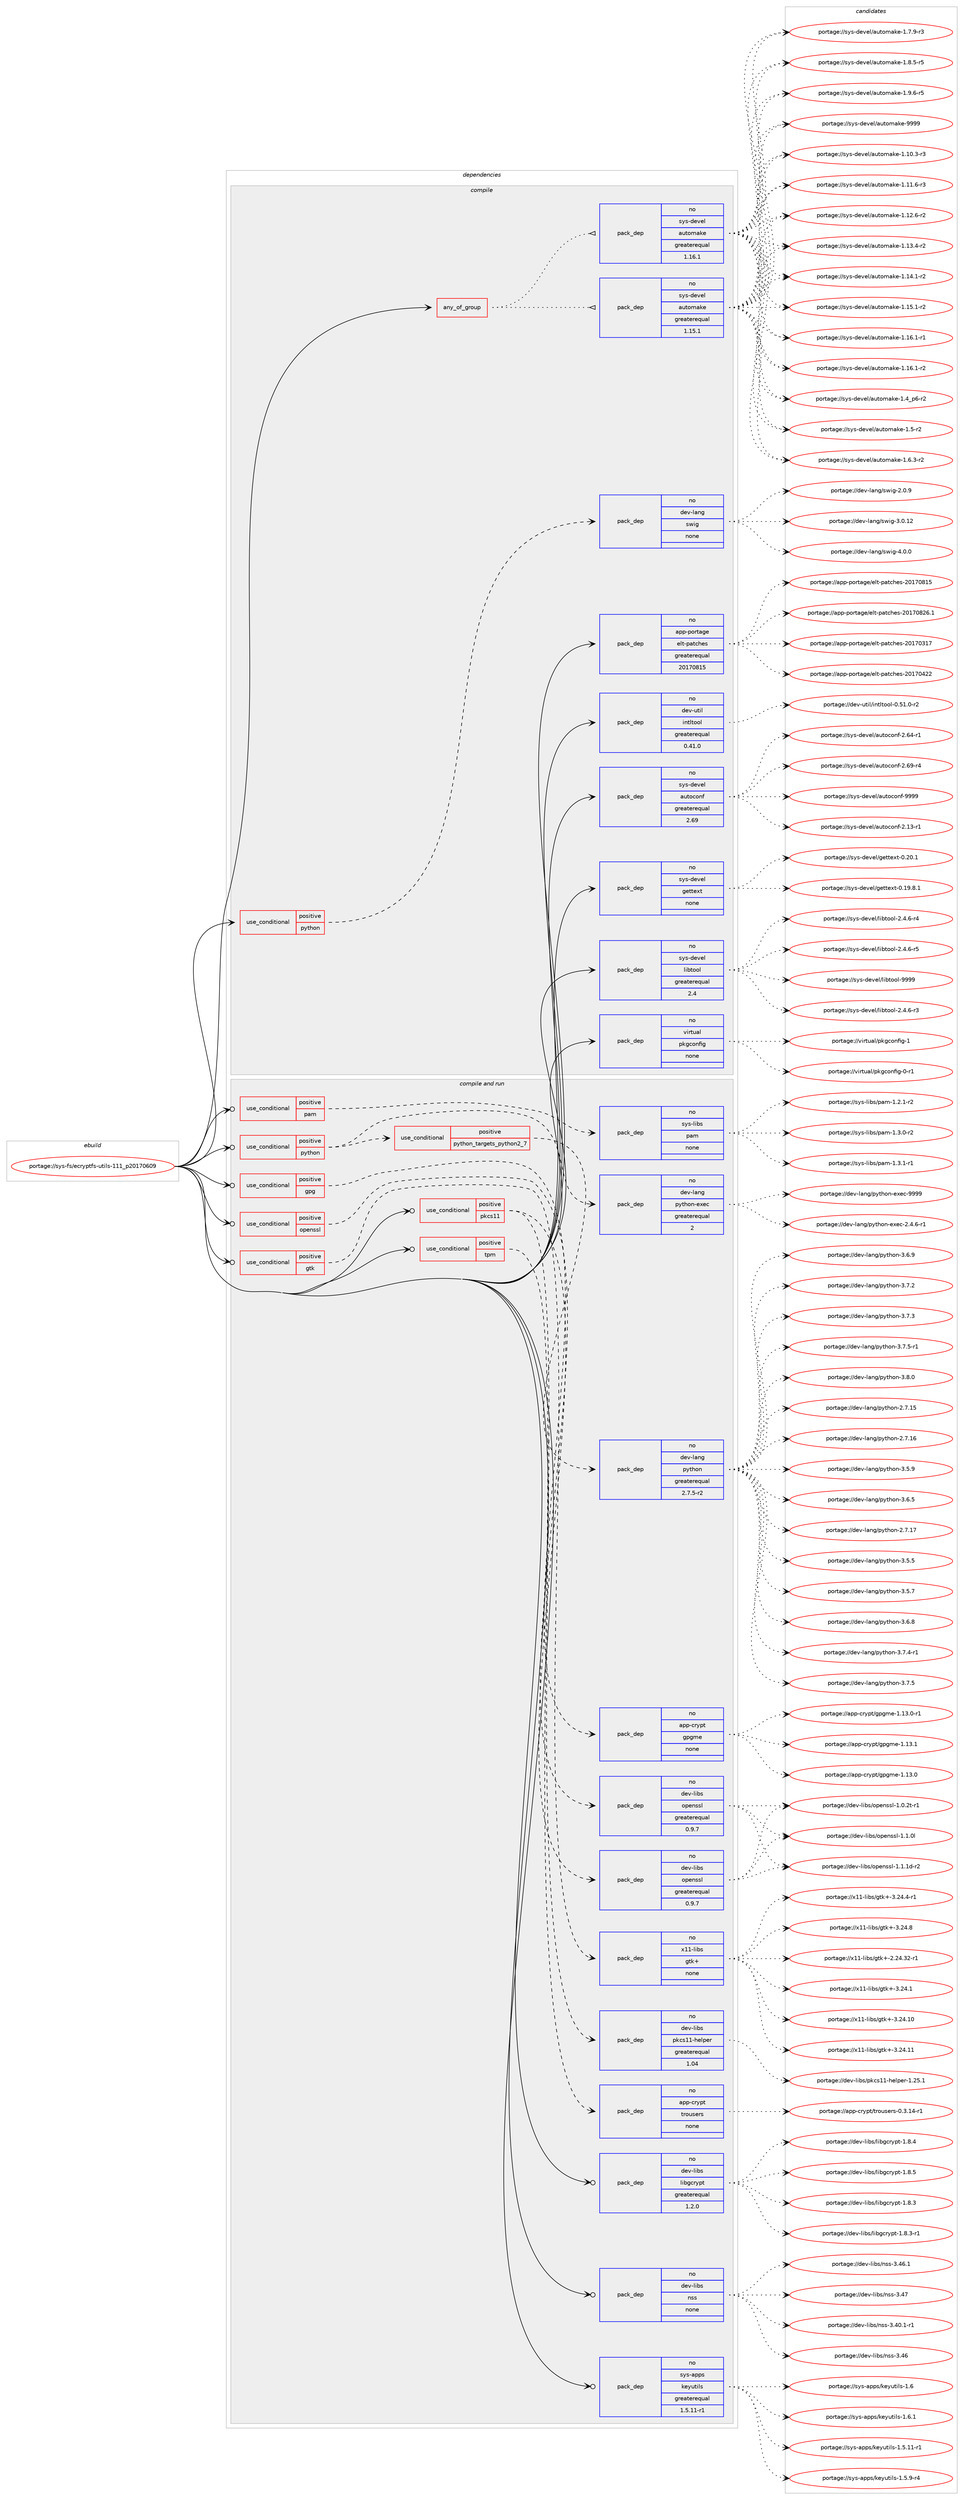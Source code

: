 digraph prolog {

# *************
# Graph options
# *************

newrank=true;
concentrate=true;
compound=true;
graph [rankdir=LR,fontname=Helvetica,fontsize=10,ranksep=1.5];#, ranksep=2.5, nodesep=0.2];
edge  [arrowhead=vee];
node  [fontname=Helvetica,fontsize=10];

# **********
# The ebuild
# **********

subgraph cluster_leftcol {
color=gray;
rank=same;
label=<<i>ebuild</i>>;
id [label="portage://sys-fs/ecryptfs-utils-111_p20170609", color=red, width=4, href="../sys-fs/ecryptfs-utils-111_p20170609.svg"];
}

# ****************
# The dependencies
# ****************

subgraph cluster_midcol {
color=gray;
label=<<i>dependencies</i>>;
subgraph cluster_compile {
fillcolor="#eeeeee";
style=filled;
label=<<i>compile</i>>;
subgraph any6884 {
dependency425205 [label=<<TABLE BORDER="0" CELLBORDER="1" CELLSPACING="0" CELLPADDING="4"><TR><TD CELLPADDING="10">any_of_group</TD></TR></TABLE>>, shape=none, color=red];subgraph pack315138 {
dependency425206 [label=<<TABLE BORDER="0" CELLBORDER="1" CELLSPACING="0" CELLPADDING="4" WIDTH="220"><TR><TD ROWSPAN="6" CELLPADDING="30">pack_dep</TD></TR><TR><TD WIDTH="110">no</TD></TR><TR><TD>sys-devel</TD></TR><TR><TD>automake</TD></TR><TR><TD>greaterequal</TD></TR><TR><TD>1.16.1</TD></TR></TABLE>>, shape=none, color=blue];
}
dependency425205:e -> dependency425206:w [weight=20,style="dotted",arrowhead="oinv"];
subgraph pack315139 {
dependency425207 [label=<<TABLE BORDER="0" CELLBORDER="1" CELLSPACING="0" CELLPADDING="4" WIDTH="220"><TR><TD ROWSPAN="6" CELLPADDING="30">pack_dep</TD></TR><TR><TD WIDTH="110">no</TD></TR><TR><TD>sys-devel</TD></TR><TR><TD>automake</TD></TR><TR><TD>greaterequal</TD></TR><TR><TD>1.15.1</TD></TR></TABLE>>, shape=none, color=blue];
}
dependency425205:e -> dependency425207:w [weight=20,style="dotted",arrowhead="oinv"];
}
id:e -> dependency425205:w [weight=20,style="solid",arrowhead="vee"];
subgraph cond102946 {
dependency425208 [label=<<TABLE BORDER="0" CELLBORDER="1" CELLSPACING="0" CELLPADDING="4"><TR><TD ROWSPAN="3" CELLPADDING="10">use_conditional</TD></TR><TR><TD>positive</TD></TR><TR><TD>python</TD></TR></TABLE>>, shape=none, color=red];
subgraph pack315140 {
dependency425209 [label=<<TABLE BORDER="0" CELLBORDER="1" CELLSPACING="0" CELLPADDING="4" WIDTH="220"><TR><TD ROWSPAN="6" CELLPADDING="30">pack_dep</TD></TR><TR><TD WIDTH="110">no</TD></TR><TR><TD>dev-lang</TD></TR><TR><TD>swig</TD></TR><TR><TD>none</TD></TR><TR><TD></TD></TR></TABLE>>, shape=none, color=blue];
}
dependency425208:e -> dependency425209:w [weight=20,style="dashed",arrowhead="vee"];
}
id:e -> dependency425208:w [weight=20,style="solid",arrowhead="vee"];
subgraph pack315141 {
dependency425210 [label=<<TABLE BORDER="0" CELLBORDER="1" CELLSPACING="0" CELLPADDING="4" WIDTH="220"><TR><TD ROWSPAN="6" CELLPADDING="30">pack_dep</TD></TR><TR><TD WIDTH="110">no</TD></TR><TR><TD>app-portage</TD></TR><TR><TD>elt-patches</TD></TR><TR><TD>greaterequal</TD></TR><TR><TD>20170815</TD></TR></TABLE>>, shape=none, color=blue];
}
id:e -> dependency425210:w [weight=20,style="solid",arrowhead="vee"];
subgraph pack315142 {
dependency425211 [label=<<TABLE BORDER="0" CELLBORDER="1" CELLSPACING="0" CELLPADDING="4" WIDTH="220"><TR><TD ROWSPAN="6" CELLPADDING="30">pack_dep</TD></TR><TR><TD WIDTH="110">no</TD></TR><TR><TD>dev-util</TD></TR><TR><TD>intltool</TD></TR><TR><TD>greaterequal</TD></TR><TR><TD>0.41.0</TD></TR></TABLE>>, shape=none, color=blue];
}
id:e -> dependency425211:w [weight=20,style="solid",arrowhead="vee"];
subgraph pack315143 {
dependency425212 [label=<<TABLE BORDER="0" CELLBORDER="1" CELLSPACING="0" CELLPADDING="4" WIDTH="220"><TR><TD ROWSPAN="6" CELLPADDING="30">pack_dep</TD></TR><TR><TD WIDTH="110">no</TD></TR><TR><TD>sys-devel</TD></TR><TR><TD>autoconf</TD></TR><TR><TD>greaterequal</TD></TR><TR><TD>2.69</TD></TR></TABLE>>, shape=none, color=blue];
}
id:e -> dependency425212:w [weight=20,style="solid",arrowhead="vee"];
subgraph pack315144 {
dependency425213 [label=<<TABLE BORDER="0" CELLBORDER="1" CELLSPACING="0" CELLPADDING="4" WIDTH="220"><TR><TD ROWSPAN="6" CELLPADDING="30">pack_dep</TD></TR><TR><TD WIDTH="110">no</TD></TR><TR><TD>sys-devel</TD></TR><TR><TD>gettext</TD></TR><TR><TD>none</TD></TR><TR><TD></TD></TR></TABLE>>, shape=none, color=blue];
}
id:e -> dependency425213:w [weight=20,style="solid",arrowhead="vee"];
subgraph pack315145 {
dependency425214 [label=<<TABLE BORDER="0" CELLBORDER="1" CELLSPACING="0" CELLPADDING="4" WIDTH="220"><TR><TD ROWSPAN="6" CELLPADDING="30">pack_dep</TD></TR><TR><TD WIDTH="110">no</TD></TR><TR><TD>sys-devel</TD></TR><TR><TD>libtool</TD></TR><TR><TD>greaterequal</TD></TR><TR><TD>2.4</TD></TR></TABLE>>, shape=none, color=blue];
}
id:e -> dependency425214:w [weight=20,style="solid",arrowhead="vee"];
subgraph pack315146 {
dependency425215 [label=<<TABLE BORDER="0" CELLBORDER="1" CELLSPACING="0" CELLPADDING="4" WIDTH="220"><TR><TD ROWSPAN="6" CELLPADDING="30">pack_dep</TD></TR><TR><TD WIDTH="110">no</TD></TR><TR><TD>virtual</TD></TR><TR><TD>pkgconfig</TD></TR><TR><TD>none</TD></TR><TR><TD></TD></TR></TABLE>>, shape=none, color=blue];
}
id:e -> dependency425215:w [weight=20,style="solid",arrowhead="vee"];
}
subgraph cluster_compileandrun {
fillcolor="#eeeeee";
style=filled;
label=<<i>compile and run</i>>;
subgraph cond102947 {
dependency425216 [label=<<TABLE BORDER="0" CELLBORDER="1" CELLSPACING="0" CELLPADDING="4"><TR><TD ROWSPAN="3" CELLPADDING="10">use_conditional</TD></TR><TR><TD>positive</TD></TR><TR><TD>gpg</TD></TR></TABLE>>, shape=none, color=red];
subgraph pack315147 {
dependency425217 [label=<<TABLE BORDER="0" CELLBORDER="1" CELLSPACING="0" CELLPADDING="4" WIDTH="220"><TR><TD ROWSPAN="6" CELLPADDING="30">pack_dep</TD></TR><TR><TD WIDTH="110">no</TD></TR><TR><TD>app-crypt</TD></TR><TR><TD>gpgme</TD></TR><TR><TD>none</TD></TR><TR><TD></TD></TR></TABLE>>, shape=none, color=blue];
}
dependency425216:e -> dependency425217:w [weight=20,style="dashed",arrowhead="vee"];
}
id:e -> dependency425216:w [weight=20,style="solid",arrowhead="odotvee"];
subgraph cond102948 {
dependency425218 [label=<<TABLE BORDER="0" CELLBORDER="1" CELLSPACING="0" CELLPADDING="4"><TR><TD ROWSPAN="3" CELLPADDING="10">use_conditional</TD></TR><TR><TD>positive</TD></TR><TR><TD>gtk</TD></TR></TABLE>>, shape=none, color=red];
subgraph pack315148 {
dependency425219 [label=<<TABLE BORDER="0" CELLBORDER="1" CELLSPACING="0" CELLPADDING="4" WIDTH="220"><TR><TD ROWSPAN="6" CELLPADDING="30">pack_dep</TD></TR><TR><TD WIDTH="110">no</TD></TR><TR><TD>x11-libs</TD></TR><TR><TD>gtk+</TD></TR><TR><TD>none</TD></TR><TR><TD></TD></TR></TABLE>>, shape=none, color=blue];
}
dependency425218:e -> dependency425219:w [weight=20,style="dashed",arrowhead="vee"];
}
id:e -> dependency425218:w [weight=20,style="solid",arrowhead="odotvee"];
subgraph cond102949 {
dependency425220 [label=<<TABLE BORDER="0" CELLBORDER="1" CELLSPACING="0" CELLPADDING="4"><TR><TD ROWSPAN="3" CELLPADDING="10">use_conditional</TD></TR><TR><TD>positive</TD></TR><TR><TD>openssl</TD></TR></TABLE>>, shape=none, color=red];
subgraph pack315149 {
dependency425221 [label=<<TABLE BORDER="0" CELLBORDER="1" CELLSPACING="0" CELLPADDING="4" WIDTH="220"><TR><TD ROWSPAN="6" CELLPADDING="30">pack_dep</TD></TR><TR><TD WIDTH="110">no</TD></TR><TR><TD>dev-libs</TD></TR><TR><TD>openssl</TD></TR><TR><TD>greaterequal</TD></TR><TR><TD>0.9.7</TD></TR></TABLE>>, shape=none, color=blue];
}
dependency425220:e -> dependency425221:w [weight=20,style="dashed",arrowhead="vee"];
}
id:e -> dependency425220:w [weight=20,style="solid",arrowhead="odotvee"];
subgraph cond102950 {
dependency425222 [label=<<TABLE BORDER="0" CELLBORDER="1" CELLSPACING="0" CELLPADDING="4"><TR><TD ROWSPAN="3" CELLPADDING="10">use_conditional</TD></TR><TR><TD>positive</TD></TR><TR><TD>pam</TD></TR></TABLE>>, shape=none, color=red];
subgraph pack315150 {
dependency425223 [label=<<TABLE BORDER="0" CELLBORDER="1" CELLSPACING="0" CELLPADDING="4" WIDTH="220"><TR><TD ROWSPAN="6" CELLPADDING="30">pack_dep</TD></TR><TR><TD WIDTH="110">no</TD></TR><TR><TD>sys-libs</TD></TR><TR><TD>pam</TD></TR><TR><TD>none</TD></TR><TR><TD></TD></TR></TABLE>>, shape=none, color=blue];
}
dependency425222:e -> dependency425223:w [weight=20,style="dashed",arrowhead="vee"];
}
id:e -> dependency425222:w [weight=20,style="solid",arrowhead="odotvee"];
subgraph cond102951 {
dependency425224 [label=<<TABLE BORDER="0" CELLBORDER="1" CELLSPACING="0" CELLPADDING="4"><TR><TD ROWSPAN="3" CELLPADDING="10">use_conditional</TD></TR><TR><TD>positive</TD></TR><TR><TD>pkcs11</TD></TR></TABLE>>, shape=none, color=red];
subgraph pack315151 {
dependency425225 [label=<<TABLE BORDER="0" CELLBORDER="1" CELLSPACING="0" CELLPADDING="4" WIDTH="220"><TR><TD ROWSPAN="6" CELLPADDING="30">pack_dep</TD></TR><TR><TD WIDTH="110">no</TD></TR><TR><TD>dev-libs</TD></TR><TR><TD>openssl</TD></TR><TR><TD>greaterequal</TD></TR><TR><TD>0.9.7</TD></TR></TABLE>>, shape=none, color=blue];
}
dependency425224:e -> dependency425225:w [weight=20,style="dashed",arrowhead="vee"];
subgraph pack315152 {
dependency425226 [label=<<TABLE BORDER="0" CELLBORDER="1" CELLSPACING="0" CELLPADDING="4" WIDTH="220"><TR><TD ROWSPAN="6" CELLPADDING="30">pack_dep</TD></TR><TR><TD WIDTH="110">no</TD></TR><TR><TD>dev-libs</TD></TR><TR><TD>pkcs11-helper</TD></TR><TR><TD>greaterequal</TD></TR><TR><TD>1.04</TD></TR></TABLE>>, shape=none, color=blue];
}
dependency425224:e -> dependency425226:w [weight=20,style="dashed",arrowhead="vee"];
}
id:e -> dependency425224:w [weight=20,style="solid",arrowhead="odotvee"];
subgraph cond102952 {
dependency425227 [label=<<TABLE BORDER="0" CELLBORDER="1" CELLSPACING="0" CELLPADDING="4"><TR><TD ROWSPAN="3" CELLPADDING="10">use_conditional</TD></TR><TR><TD>positive</TD></TR><TR><TD>python</TD></TR></TABLE>>, shape=none, color=red];
subgraph cond102953 {
dependency425228 [label=<<TABLE BORDER="0" CELLBORDER="1" CELLSPACING="0" CELLPADDING="4"><TR><TD ROWSPAN="3" CELLPADDING="10">use_conditional</TD></TR><TR><TD>positive</TD></TR><TR><TD>python_targets_python2_7</TD></TR></TABLE>>, shape=none, color=red];
subgraph pack315153 {
dependency425229 [label=<<TABLE BORDER="0" CELLBORDER="1" CELLSPACING="0" CELLPADDING="4" WIDTH="220"><TR><TD ROWSPAN="6" CELLPADDING="30">pack_dep</TD></TR><TR><TD WIDTH="110">no</TD></TR><TR><TD>dev-lang</TD></TR><TR><TD>python</TD></TR><TR><TD>greaterequal</TD></TR><TR><TD>2.7.5-r2</TD></TR></TABLE>>, shape=none, color=blue];
}
dependency425228:e -> dependency425229:w [weight=20,style="dashed",arrowhead="vee"];
}
dependency425227:e -> dependency425228:w [weight=20,style="dashed",arrowhead="vee"];
subgraph pack315154 {
dependency425230 [label=<<TABLE BORDER="0" CELLBORDER="1" CELLSPACING="0" CELLPADDING="4" WIDTH="220"><TR><TD ROWSPAN="6" CELLPADDING="30">pack_dep</TD></TR><TR><TD WIDTH="110">no</TD></TR><TR><TD>dev-lang</TD></TR><TR><TD>python-exec</TD></TR><TR><TD>greaterequal</TD></TR><TR><TD>2</TD></TR></TABLE>>, shape=none, color=blue];
}
dependency425227:e -> dependency425230:w [weight=20,style="dashed",arrowhead="vee"];
}
id:e -> dependency425227:w [weight=20,style="solid",arrowhead="odotvee"];
subgraph cond102954 {
dependency425231 [label=<<TABLE BORDER="0" CELLBORDER="1" CELLSPACING="0" CELLPADDING="4"><TR><TD ROWSPAN="3" CELLPADDING="10">use_conditional</TD></TR><TR><TD>positive</TD></TR><TR><TD>tpm</TD></TR></TABLE>>, shape=none, color=red];
subgraph pack315155 {
dependency425232 [label=<<TABLE BORDER="0" CELLBORDER="1" CELLSPACING="0" CELLPADDING="4" WIDTH="220"><TR><TD ROWSPAN="6" CELLPADDING="30">pack_dep</TD></TR><TR><TD WIDTH="110">no</TD></TR><TR><TD>app-crypt</TD></TR><TR><TD>trousers</TD></TR><TR><TD>none</TD></TR><TR><TD></TD></TR></TABLE>>, shape=none, color=blue];
}
dependency425231:e -> dependency425232:w [weight=20,style="dashed",arrowhead="vee"];
}
id:e -> dependency425231:w [weight=20,style="solid",arrowhead="odotvee"];
subgraph pack315156 {
dependency425233 [label=<<TABLE BORDER="0" CELLBORDER="1" CELLSPACING="0" CELLPADDING="4" WIDTH="220"><TR><TD ROWSPAN="6" CELLPADDING="30">pack_dep</TD></TR><TR><TD WIDTH="110">no</TD></TR><TR><TD>dev-libs</TD></TR><TR><TD>libgcrypt</TD></TR><TR><TD>greaterequal</TD></TR><TR><TD>1.2.0</TD></TR></TABLE>>, shape=none, color=blue];
}
id:e -> dependency425233:w [weight=20,style="solid",arrowhead="odotvee"];
subgraph pack315157 {
dependency425234 [label=<<TABLE BORDER="0" CELLBORDER="1" CELLSPACING="0" CELLPADDING="4" WIDTH="220"><TR><TD ROWSPAN="6" CELLPADDING="30">pack_dep</TD></TR><TR><TD WIDTH="110">no</TD></TR><TR><TD>dev-libs</TD></TR><TR><TD>nss</TD></TR><TR><TD>none</TD></TR><TR><TD></TD></TR></TABLE>>, shape=none, color=blue];
}
id:e -> dependency425234:w [weight=20,style="solid",arrowhead="odotvee"];
subgraph pack315158 {
dependency425235 [label=<<TABLE BORDER="0" CELLBORDER="1" CELLSPACING="0" CELLPADDING="4" WIDTH="220"><TR><TD ROWSPAN="6" CELLPADDING="30">pack_dep</TD></TR><TR><TD WIDTH="110">no</TD></TR><TR><TD>sys-apps</TD></TR><TR><TD>keyutils</TD></TR><TR><TD>greaterequal</TD></TR><TR><TD>1.5.11-r1</TD></TR></TABLE>>, shape=none, color=blue];
}
id:e -> dependency425235:w [weight=20,style="solid",arrowhead="odotvee"];
}
subgraph cluster_run {
fillcolor="#eeeeee";
style=filled;
label=<<i>run</i>>;
}
}

# **************
# The candidates
# **************

subgraph cluster_choices {
rank=same;
color=gray;
label=<<i>candidates</i>>;

subgraph choice315138 {
color=black;
nodesep=1;
choiceportage11512111545100101118101108479711711611110997107101454946494846514511451 [label="portage://sys-devel/automake-1.10.3-r3", color=red, width=4,href="../sys-devel/automake-1.10.3-r3.svg"];
choiceportage11512111545100101118101108479711711611110997107101454946494946544511451 [label="portage://sys-devel/automake-1.11.6-r3", color=red, width=4,href="../sys-devel/automake-1.11.6-r3.svg"];
choiceportage11512111545100101118101108479711711611110997107101454946495046544511450 [label="portage://sys-devel/automake-1.12.6-r2", color=red, width=4,href="../sys-devel/automake-1.12.6-r2.svg"];
choiceportage11512111545100101118101108479711711611110997107101454946495146524511450 [label="portage://sys-devel/automake-1.13.4-r2", color=red, width=4,href="../sys-devel/automake-1.13.4-r2.svg"];
choiceportage11512111545100101118101108479711711611110997107101454946495246494511450 [label="portage://sys-devel/automake-1.14.1-r2", color=red, width=4,href="../sys-devel/automake-1.14.1-r2.svg"];
choiceportage11512111545100101118101108479711711611110997107101454946495346494511450 [label="portage://sys-devel/automake-1.15.1-r2", color=red, width=4,href="../sys-devel/automake-1.15.1-r2.svg"];
choiceportage11512111545100101118101108479711711611110997107101454946495446494511449 [label="portage://sys-devel/automake-1.16.1-r1", color=red, width=4,href="../sys-devel/automake-1.16.1-r1.svg"];
choiceportage11512111545100101118101108479711711611110997107101454946495446494511450 [label="portage://sys-devel/automake-1.16.1-r2", color=red, width=4,href="../sys-devel/automake-1.16.1-r2.svg"];
choiceportage115121115451001011181011084797117116111109971071014549465295112544511450 [label="portage://sys-devel/automake-1.4_p6-r2", color=red, width=4,href="../sys-devel/automake-1.4_p6-r2.svg"];
choiceportage11512111545100101118101108479711711611110997107101454946534511450 [label="portage://sys-devel/automake-1.5-r2", color=red, width=4,href="../sys-devel/automake-1.5-r2.svg"];
choiceportage115121115451001011181011084797117116111109971071014549465446514511450 [label="portage://sys-devel/automake-1.6.3-r2", color=red, width=4,href="../sys-devel/automake-1.6.3-r2.svg"];
choiceportage115121115451001011181011084797117116111109971071014549465546574511451 [label="portage://sys-devel/automake-1.7.9-r3", color=red, width=4,href="../sys-devel/automake-1.7.9-r3.svg"];
choiceportage115121115451001011181011084797117116111109971071014549465646534511453 [label="portage://sys-devel/automake-1.8.5-r5", color=red, width=4,href="../sys-devel/automake-1.8.5-r5.svg"];
choiceportage115121115451001011181011084797117116111109971071014549465746544511453 [label="portage://sys-devel/automake-1.9.6-r5", color=red, width=4,href="../sys-devel/automake-1.9.6-r5.svg"];
choiceportage115121115451001011181011084797117116111109971071014557575757 [label="portage://sys-devel/automake-9999", color=red, width=4,href="../sys-devel/automake-9999.svg"];
dependency425206:e -> choiceportage11512111545100101118101108479711711611110997107101454946494846514511451:w [style=dotted,weight="100"];
dependency425206:e -> choiceportage11512111545100101118101108479711711611110997107101454946494946544511451:w [style=dotted,weight="100"];
dependency425206:e -> choiceportage11512111545100101118101108479711711611110997107101454946495046544511450:w [style=dotted,weight="100"];
dependency425206:e -> choiceportage11512111545100101118101108479711711611110997107101454946495146524511450:w [style=dotted,weight="100"];
dependency425206:e -> choiceportage11512111545100101118101108479711711611110997107101454946495246494511450:w [style=dotted,weight="100"];
dependency425206:e -> choiceportage11512111545100101118101108479711711611110997107101454946495346494511450:w [style=dotted,weight="100"];
dependency425206:e -> choiceportage11512111545100101118101108479711711611110997107101454946495446494511449:w [style=dotted,weight="100"];
dependency425206:e -> choiceportage11512111545100101118101108479711711611110997107101454946495446494511450:w [style=dotted,weight="100"];
dependency425206:e -> choiceportage115121115451001011181011084797117116111109971071014549465295112544511450:w [style=dotted,weight="100"];
dependency425206:e -> choiceportage11512111545100101118101108479711711611110997107101454946534511450:w [style=dotted,weight="100"];
dependency425206:e -> choiceportage115121115451001011181011084797117116111109971071014549465446514511450:w [style=dotted,weight="100"];
dependency425206:e -> choiceportage115121115451001011181011084797117116111109971071014549465546574511451:w [style=dotted,weight="100"];
dependency425206:e -> choiceportage115121115451001011181011084797117116111109971071014549465646534511453:w [style=dotted,weight="100"];
dependency425206:e -> choiceportage115121115451001011181011084797117116111109971071014549465746544511453:w [style=dotted,weight="100"];
dependency425206:e -> choiceportage115121115451001011181011084797117116111109971071014557575757:w [style=dotted,weight="100"];
}
subgraph choice315139 {
color=black;
nodesep=1;
choiceportage11512111545100101118101108479711711611110997107101454946494846514511451 [label="portage://sys-devel/automake-1.10.3-r3", color=red, width=4,href="../sys-devel/automake-1.10.3-r3.svg"];
choiceportage11512111545100101118101108479711711611110997107101454946494946544511451 [label="portage://sys-devel/automake-1.11.6-r3", color=red, width=4,href="../sys-devel/automake-1.11.6-r3.svg"];
choiceportage11512111545100101118101108479711711611110997107101454946495046544511450 [label="portage://sys-devel/automake-1.12.6-r2", color=red, width=4,href="../sys-devel/automake-1.12.6-r2.svg"];
choiceportage11512111545100101118101108479711711611110997107101454946495146524511450 [label="portage://sys-devel/automake-1.13.4-r2", color=red, width=4,href="../sys-devel/automake-1.13.4-r2.svg"];
choiceportage11512111545100101118101108479711711611110997107101454946495246494511450 [label="portage://sys-devel/automake-1.14.1-r2", color=red, width=4,href="../sys-devel/automake-1.14.1-r2.svg"];
choiceportage11512111545100101118101108479711711611110997107101454946495346494511450 [label="portage://sys-devel/automake-1.15.1-r2", color=red, width=4,href="../sys-devel/automake-1.15.1-r2.svg"];
choiceportage11512111545100101118101108479711711611110997107101454946495446494511449 [label="portage://sys-devel/automake-1.16.1-r1", color=red, width=4,href="../sys-devel/automake-1.16.1-r1.svg"];
choiceportage11512111545100101118101108479711711611110997107101454946495446494511450 [label="portage://sys-devel/automake-1.16.1-r2", color=red, width=4,href="../sys-devel/automake-1.16.1-r2.svg"];
choiceportage115121115451001011181011084797117116111109971071014549465295112544511450 [label="portage://sys-devel/automake-1.4_p6-r2", color=red, width=4,href="../sys-devel/automake-1.4_p6-r2.svg"];
choiceportage11512111545100101118101108479711711611110997107101454946534511450 [label="portage://sys-devel/automake-1.5-r2", color=red, width=4,href="../sys-devel/automake-1.5-r2.svg"];
choiceportage115121115451001011181011084797117116111109971071014549465446514511450 [label="portage://sys-devel/automake-1.6.3-r2", color=red, width=4,href="../sys-devel/automake-1.6.3-r2.svg"];
choiceportage115121115451001011181011084797117116111109971071014549465546574511451 [label="portage://sys-devel/automake-1.7.9-r3", color=red, width=4,href="../sys-devel/automake-1.7.9-r3.svg"];
choiceportage115121115451001011181011084797117116111109971071014549465646534511453 [label="portage://sys-devel/automake-1.8.5-r5", color=red, width=4,href="../sys-devel/automake-1.8.5-r5.svg"];
choiceportage115121115451001011181011084797117116111109971071014549465746544511453 [label="portage://sys-devel/automake-1.9.6-r5", color=red, width=4,href="../sys-devel/automake-1.9.6-r5.svg"];
choiceportage115121115451001011181011084797117116111109971071014557575757 [label="portage://sys-devel/automake-9999", color=red, width=4,href="../sys-devel/automake-9999.svg"];
dependency425207:e -> choiceportage11512111545100101118101108479711711611110997107101454946494846514511451:w [style=dotted,weight="100"];
dependency425207:e -> choiceportage11512111545100101118101108479711711611110997107101454946494946544511451:w [style=dotted,weight="100"];
dependency425207:e -> choiceportage11512111545100101118101108479711711611110997107101454946495046544511450:w [style=dotted,weight="100"];
dependency425207:e -> choiceportage11512111545100101118101108479711711611110997107101454946495146524511450:w [style=dotted,weight="100"];
dependency425207:e -> choiceportage11512111545100101118101108479711711611110997107101454946495246494511450:w [style=dotted,weight="100"];
dependency425207:e -> choiceportage11512111545100101118101108479711711611110997107101454946495346494511450:w [style=dotted,weight="100"];
dependency425207:e -> choiceportage11512111545100101118101108479711711611110997107101454946495446494511449:w [style=dotted,weight="100"];
dependency425207:e -> choiceportage11512111545100101118101108479711711611110997107101454946495446494511450:w [style=dotted,weight="100"];
dependency425207:e -> choiceportage115121115451001011181011084797117116111109971071014549465295112544511450:w [style=dotted,weight="100"];
dependency425207:e -> choiceportage11512111545100101118101108479711711611110997107101454946534511450:w [style=dotted,weight="100"];
dependency425207:e -> choiceportage115121115451001011181011084797117116111109971071014549465446514511450:w [style=dotted,weight="100"];
dependency425207:e -> choiceportage115121115451001011181011084797117116111109971071014549465546574511451:w [style=dotted,weight="100"];
dependency425207:e -> choiceportage115121115451001011181011084797117116111109971071014549465646534511453:w [style=dotted,weight="100"];
dependency425207:e -> choiceportage115121115451001011181011084797117116111109971071014549465746544511453:w [style=dotted,weight="100"];
dependency425207:e -> choiceportage115121115451001011181011084797117116111109971071014557575757:w [style=dotted,weight="100"];
}
subgraph choice315140 {
color=black;
nodesep=1;
choiceportage100101118451089711010347115119105103455046484657 [label="portage://dev-lang/swig-2.0.9", color=red, width=4,href="../dev-lang/swig-2.0.9.svg"];
choiceportage10010111845108971101034711511910510345514648464950 [label="portage://dev-lang/swig-3.0.12", color=red, width=4,href="../dev-lang/swig-3.0.12.svg"];
choiceportage100101118451089711010347115119105103455246484648 [label="portage://dev-lang/swig-4.0.0", color=red, width=4,href="../dev-lang/swig-4.0.0.svg"];
dependency425209:e -> choiceportage100101118451089711010347115119105103455046484657:w [style=dotted,weight="100"];
dependency425209:e -> choiceportage10010111845108971101034711511910510345514648464950:w [style=dotted,weight="100"];
dependency425209:e -> choiceportage100101118451089711010347115119105103455246484648:w [style=dotted,weight="100"];
}
subgraph choice315141 {
color=black;
nodesep=1;
choiceportage97112112451121111141169710310147101108116451129711699104101115455048495548514955 [label="portage://app-portage/elt-patches-20170317", color=red, width=4,href="../app-portage/elt-patches-20170317.svg"];
choiceportage97112112451121111141169710310147101108116451129711699104101115455048495548525050 [label="portage://app-portage/elt-patches-20170422", color=red, width=4,href="../app-portage/elt-patches-20170422.svg"];
choiceportage97112112451121111141169710310147101108116451129711699104101115455048495548564953 [label="portage://app-portage/elt-patches-20170815", color=red, width=4,href="../app-portage/elt-patches-20170815.svg"];
choiceportage971121124511211111411697103101471011081164511297116991041011154550484955485650544649 [label="portage://app-portage/elt-patches-20170826.1", color=red, width=4,href="../app-portage/elt-patches-20170826.1.svg"];
dependency425210:e -> choiceportage97112112451121111141169710310147101108116451129711699104101115455048495548514955:w [style=dotted,weight="100"];
dependency425210:e -> choiceportage97112112451121111141169710310147101108116451129711699104101115455048495548525050:w [style=dotted,weight="100"];
dependency425210:e -> choiceportage97112112451121111141169710310147101108116451129711699104101115455048495548564953:w [style=dotted,weight="100"];
dependency425210:e -> choiceportage971121124511211111411697103101471011081164511297116991041011154550484955485650544649:w [style=dotted,weight="100"];
}
subgraph choice315142 {
color=black;
nodesep=1;
choiceportage1001011184511711610510847105110116108116111111108454846534946484511450 [label="portage://dev-util/intltool-0.51.0-r2", color=red, width=4,href="../dev-util/intltool-0.51.0-r2.svg"];
dependency425211:e -> choiceportage1001011184511711610510847105110116108116111111108454846534946484511450:w [style=dotted,weight="100"];
}
subgraph choice315143 {
color=black;
nodesep=1;
choiceportage1151211154510010111810110847971171161119911111010245504649514511449 [label="portage://sys-devel/autoconf-2.13-r1", color=red, width=4,href="../sys-devel/autoconf-2.13-r1.svg"];
choiceportage1151211154510010111810110847971171161119911111010245504654524511449 [label="portage://sys-devel/autoconf-2.64-r1", color=red, width=4,href="../sys-devel/autoconf-2.64-r1.svg"];
choiceportage1151211154510010111810110847971171161119911111010245504654574511452 [label="portage://sys-devel/autoconf-2.69-r4", color=red, width=4,href="../sys-devel/autoconf-2.69-r4.svg"];
choiceportage115121115451001011181011084797117116111991111101024557575757 [label="portage://sys-devel/autoconf-9999", color=red, width=4,href="../sys-devel/autoconf-9999.svg"];
dependency425212:e -> choiceportage1151211154510010111810110847971171161119911111010245504649514511449:w [style=dotted,weight="100"];
dependency425212:e -> choiceportage1151211154510010111810110847971171161119911111010245504654524511449:w [style=dotted,weight="100"];
dependency425212:e -> choiceportage1151211154510010111810110847971171161119911111010245504654574511452:w [style=dotted,weight="100"];
dependency425212:e -> choiceportage115121115451001011181011084797117116111991111101024557575757:w [style=dotted,weight="100"];
}
subgraph choice315144 {
color=black;
nodesep=1;
choiceportage1151211154510010111810110847103101116116101120116454846495746564649 [label="portage://sys-devel/gettext-0.19.8.1", color=red, width=4,href="../sys-devel/gettext-0.19.8.1.svg"];
choiceportage115121115451001011181011084710310111611610112011645484650484649 [label="portage://sys-devel/gettext-0.20.1", color=red, width=4,href="../sys-devel/gettext-0.20.1.svg"];
dependency425213:e -> choiceportage1151211154510010111810110847103101116116101120116454846495746564649:w [style=dotted,weight="100"];
dependency425213:e -> choiceportage115121115451001011181011084710310111611610112011645484650484649:w [style=dotted,weight="100"];
}
subgraph choice315145 {
color=black;
nodesep=1;
choiceportage1151211154510010111810110847108105981161111111084550465246544511451 [label="portage://sys-devel/libtool-2.4.6-r3", color=red, width=4,href="../sys-devel/libtool-2.4.6-r3.svg"];
choiceportage1151211154510010111810110847108105981161111111084550465246544511452 [label="portage://sys-devel/libtool-2.4.6-r4", color=red, width=4,href="../sys-devel/libtool-2.4.6-r4.svg"];
choiceportage1151211154510010111810110847108105981161111111084550465246544511453 [label="portage://sys-devel/libtool-2.4.6-r5", color=red, width=4,href="../sys-devel/libtool-2.4.6-r5.svg"];
choiceportage1151211154510010111810110847108105981161111111084557575757 [label="portage://sys-devel/libtool-9999", color=red, width=4,href="../sys-devel/libtool-9999.svg"];
dependency425214:e -> choiceportage1151211154510010111810110847108105981161111111084550465246544511451:w [style=dotted,weight="100"];
dependency425214:e -> choiceportage1151211154510010111810110847108105981161111111084550465246544511452:w [style=dotted,weight="100"];
dependency425214:e -> choiceportage1151211154510010111810110847108105981161111111084550465246544511453:w [style=dotted,weight="100"];
dependency425214:e -> choiceportage1151211154510010111810110847108105981161111111084557575757:w [style=dotted,weight="100"];
}
subgraph choice315146 {
color=black;
nodesep=1;
choiceportage11810511411611797108471121071039911111010210510345484511449 [label="portage://virtual/pkgconfig-0-r1", color=red, width=4,href="../virtual/pkgconfig-0-r1.svg"];
choiceportage1181051141161179710847112107103991111101021051034549 [label="portage://virtual/pkgconfig-1", color=red, width=4,href="../virtual/pkgconfig-1.svg"];
dependency425215:e -> choiceportage11810511411611797108471121071039911111010210510345484511449:w [style=dotted,weight="100"];
dependency425215:e -> choiceportage1181051141161179710847112107103991111101021051034549:w [style=dotted,weight="100"];
}
subgraph choice315147 {
color=black;
nodesep=1;
choiceportage9711211245991141211121164710311210310910145494649514648 [label="portage://app-crypt/gpgme-1.13.0", color=red, width=4,href="../app-crypt/gpgme-1.13.0.svg"];
choiceportage97112112459911412111211647103112103109101454946495146484511449 [label="portage://app-crypt/gpgme-1.13.0-r1", color=red, width=4,href="../app-crypt/gpgme-1.13.0-r1.svg"];
choiceportage9711211245991141211121164710311210310910145494649514649 [label="portage://app-crypt/gpgme-1.13.1", color=red, width=4,href="../app-crypt/gpgme-1.13.1.svg"];
dependency425217:e -> choiceportage9711211245991141211121164710311210310910145494649514648:w [style=dotted,weight="100"];
dependency425217:e -> choiceportage97112112459911412111211647103112103109101454946495146484511449:w [style=dotted,weight="100"];
dependency425217:e -> choiceportage9711211245991141211121164710311210310910145494649514649:w [style=dotted,weight="100"];
}
subgraph choice315148 {
color=black;
nodesep=1;
choiceportage12049494510810598115471031161074345504650524651504511449 [label="portage://x11-libs/gtk+-2.24.32-r1", color=red, width=4,href="../x11-libs/gtk+-2.24.32-r1.svg"];
choiceportage12049494510810598115471031161074345514650524649 [label="portage://x11-libs/gtk+-3.24.1", color=red, width=4,href="../x11-libs/gtk+-3.24.1.svg"];
choiceportage1204949451081059811547103116107434551465052464948 [label="portage://x11-libs/gtk+-3.24.10", color=red, width=4,href="../x11-libs/gtk+-3.24.10.svg"];
choiceportage1204949451081059811547103116107434551465052464949 [label="portage://x11-libs/gtk+-3.24.11", color=red, width=4,href="../x11-libs/gtk+-3.24.11.svg"];
choiceportage120494945108105981154710311610743455146505246524511449 [label="portage://x11-libs/gtk+-3.24.4-r1", color=red, width=4,href="../x11-libs/gtk+-3.24.4-r1.svg"];
choiceportage12049494510810598115471031161074345514650524656 [label="portage://x11-libs/gtk+-3.24.8", color=red, width=4,href="../x11-libs/gtk+-3.24.8.svg"];
dependency425219:e -> choiceportage12049494510810598115471031161074345504650524651504511449:w [style=dotted,weight="100"];
dependency425219:e -> choiceportage12049494510810598115471031161074345514650524649:w [style=dotted,weight="100"];
dependency425219:e -> choiceportage1204949451081059811547103116107434551465052464948:w [style=dotted,weight="100"];
dependency425219:e -> choiceportage1204949451081059811547103116107434551465052464949:w [style=dotted,weight="100"];
dependency425219:e -> choiceportage120494945108105981154710311610743455146505246524511449:w [style=dotted,weight="100"];
dependency425219:e -> choiceportage12049494510810598115471031161074345514650524656:w [style=dotted,weight="100"];
}
subgraph choice315149 {
color=black;
nodesep=1;
choiceportage1001011184510810598115471111121011101151151084549464846501164511449 [label="portage://dev-libs/openssl-1.0.2t-r1", color=red, width=4,href="../dev-libs/openssl-1.0.2t-r1.svg"];
choiceportage100101118451081059811547111112101110115115108454946494648108 [label="portage://dev-libs/openssl-1.1.0l", color=red, width=4,href="../dev-libs/openssl-1.1.0l.svg"];
choiceportage1001011184510810598115471111121011101151151084549464946491004511450 [label="portage://dev-libs/openssl-1.1.1d-r2", color=red, width=4,href="../dev-libs/openssl-1.1.1d-r2.svg"];
dependency425221:e -> choiceportage1001011184510810598115471111121011101151151084549464846501164511449:w [style=dotted,weight="100"];
dependency425221:e -> choiceportage100101118451081059811547111112101110115115108454946494648108:w [style=dotted,weight="100"];
dependency425221:e -> choiceportage1001011184510810598115471111121011101151151084549464946491004511450:w [style=dotted,weight="100"];
}
subgraph choice315150 {
color=black;
nodesep=1;
choiceportage115121115451081059811547112971094549465046494511450 [label="portage://sys-libs/pam-1.2.1-r2", color=red, width=4,href="../sys-libs/pam-1.2.1-r2.svg"];
choiceportage115121115451081059811547112971094549465146484511450 [label="portage://sys-libs/pam-1.3.0-r2", color=red, width=4,href="../sys-libs/pam-1.3.0-r2.svg"];
choiceportage115121115451081059811547112971094549465146494511449 [label="portage://sys-libs/pam-1.3.1-r1", color=red, width=4,href="../sys-libs/pam-1.3.1-r1.svg"];
dependency425223:e -> choiceportage115121115451081059811547112971094549465046494511450:w [style=dotted,weight="100"];
dependency425223:e -> choiceportage115121115451081059811547112971094549465146484511450:w [style=dotted,weight="100"];
dependency425223:e -> choiceportage115121115451081059811547112971094549465146494511449:w [style=dotted,weight="100"];
}
subgraph choice315151 {
color=black;
nodesep=1;
choiceportage1001011184510810598115471111121011101151151084549464846501164511449 [label="portage://dev-libs/openssl-1.0.2t-r1", color=red, width=4,href="../dev-libs/openssl-1.0.2t-r1.svg"];
choiceportage100101118451081059811547111112101110115115108454946494648108 [label="portage://dev-libs/openssl-1.1.0l", color=red, width=4,href="../dev-libs/openssl-1.1.0l.svg"];
choiceportage1001011184510810598115471111121011101151151084549464946491004511450 [label="portage://dev-libs/openssl-1.1.1d-r2", color=red, width=4,href="../dev-libs/openssl-1.1.1d-r2.svg"];
dependency425225:e -> choiceportage1001011184510810598115471111121011101151151084549464846501164511449:w [style=dotted,weight="100"];
dependency425225:e -> choiceportage100101118451081059811547111112101110115115108454946494648108:w [style=dotted,weight="100"];
dependency425225:e -> choiceportage1001011184510810598115471111121011101151151084549464946491004511450:w [style=dotted,weight="100"];
}
subgraph choice315152 {
color=black;
nodesep=1;
choiceportage1001011184510810598115471121079911549494510410110811210111445494650534649 [label="portage://dev-libs/pkcs11-helper-1.25.1", color=red, width=4,href="../dev-libs/pkcs11-helper-1.25.1.svg"];
dependency425226:e -> choiceportage1001011184510810598115471121079911549494510410110811210111445494650534649:w [style=dotted,weight="100"];
}
subgraph choice315153 {
color=black;
nodesep=1;
choiceportage10010111845108971101034711212111610411111045504655464953 [label="portage://dev-lang/python-2.7.15", color=red, width=4,href="../dev-lang/python-2.7.15.svg"];
choiceportage10010111845108971101034711212111610411111045504655464954 [label="portage://dev-lang/python-2.7.16", color=red, width=4,href="../dev-lang/python-2.7.16.svg"];
choiceportage10010111845108971101034711212111610411111045504655464955 [label="portage://dev-lang/python-2.7.17", color=red, width=4,href="../dev-lang/python-2.7.17.svg"];
choiceportage100101118451089711010347112121116104111110455146534653 [label="portage://dev-lang/python-3.5.5", color=red, width=4,href="../dev-lang/python-3.5.5.svg"];
choiceportage100101118451089711010347112121116104111110455146534655 [label="portage://dev-lang/python-3.5.7", color=red, width=4,href="../dev-lang/python-3.5.7.svg"];
choiceportage100101118451089711010347112121116104111110455146534657 [label="portage://dev-lang/python-3.5.9", color=red, width=4,href="../dev-lang/python-3.5.9.svg"];
choiceportage100101118451089711010347112121116104111110455146544653 [label="portage://dev-lang/python-3.6.5", color=red, width=4,href="../dev-lang/python-3.6.5.svg"];
choiceportage100101118451089711010347112121116104111110455146544656 [label="portage://dev-lang/python-3.6.8", color=red, width=4,href="../dev-lang/python-3.6.8.svg"];
choiceportage100101118451089711010347112121116104111110455146544657 [label="portage://dev-lang/python-3.6.9", color=red, width=4,href="../dev-lang/python-3.6.9.svg"];
choiceportage100101118451089711010347112121116104111110455146554650 [label="portage://dev-lang/python-3.7.2", color=red, width=4,href="../dev-lang/python-3.7.2.svg"];
choiceportage100101118451089711010347112121116104111110455146554651 [label="portage://dev-lang/python-3.7.3", color=red, width=4,href="../dev-lang/python-3.7.3.svg"];
choiceportage1001011184510897110103471121211161041111104551465546524511449 [label="portage://dev-lang/python-3.7.4-r1", color=red, width=4,href="../dev-lang/python-3.7.4-r1.svg"];
choiceportage100101118451089711010347112121116104111110455146554653 [label="portage://dev-lang/python-3.7.5", color=red, width=4,href="../dev-lang/python-3.7.5.svg"];
choiceportage1001011184510897110103471121211161041111104551465546534511449 [label="portage://dev-lang/python-3.7.5-r1", color=red, width=4,href="../dev-lang/python-3.7.5-r1.svg"];
choiceportage100101118451089711010347112121116104111110455146564648 [label="portage://dev-lang/python-3.8.0", color=red, width=4,href="../dev-lang/python-3.8.0.svg"];
dependency425229:e -> choiceportage10010111845108971101034711212111610411111045504655464953:w [style=dotted,weight="100"];
dependency425229:e -> choiceportage10010111845108971101034711212111610411111045504655464954:w [style=dotted,weight="100"];
dependency425229:e -> choiceportage10010111845108971101034711212111610411111045504655464955:w [style=dotted,weight="100"];
dependency425229:e -> choiceportage100101118451089711010347112121116104111110455146534653:w [style=dotted,weight="100"];
dependency425229:e -> choiceportage100101118451089711010347112121116104111110455146534655:w [style=dotted,weight="100"];
dependency425229:e -> choiceportage100101118451089711010347112121116104111110455146534657:w [style=dotted,weight="100"];
dependency425229:e -> choiceportage100101118451089711010347112121116104111110455146544653:w [style=dotted,weight="100"];
dependency425229:e -> choiceportage100101118451089711010347112121116104111110455146544656:w [style=dotted,weight="100"];
dependency425229:e -> choiceportage100101118451089711010347112121116104111110455146544657:w [style=dotted,weight="100"];
dependency425229:e -> choiceportage100101118451089711010347112121116104111110455146554650:w [style=dotted,weight="100"];
dependency425229:e -> choiceportage100101118451089711010347112121116104111110455146554651:w [style=dotted,weight="100"];
dependency425229:e -> choiceportage1001011184510897110103471121211161041111104551465546524511449:w [style=dotted,weight="100"];
dependency425229:e -> choiceportage100101118451089711010347112121116104111110455146554653:w [style=dotted,weight="100"];
dependency425229:e -> choiceportage1001011184510897110103471121211161041111104551465546534511449:w [style=dotted,weight="100"];
dependency425229:e -> choiceportage100101118451089711010347112121116104111110455146564648:w [style=dotted,weight="100"];
}
subgraph choice315154 {
color=black;
nodesep=1;
choiceportage10010111845108971101034711212111610411111045101120101994550465246544511449 [label="portage://dev-lang/python-exec-2.4.6-r1", color=red, width=4,href="../dev-lang/python-exec-2.4.6-r1.svg"];
choiceportage10010111845108971101034711212111610411111045101120101994557575757 [label="portage://dev-lang/python-exec-9999", color=red, width=4,href="../dev-lang/python-exec-9999.svg"];
dependency425230:e -> choiceportage10010111845108971101034711212111610411111045101120101994550465246544511449:w [style=dotted,weight="100"];
dependency425230:e -> choiceportage10010111845108971101034711212111610411111045101120101994557575757:w [style=dotted,weight="100"];
}
subgraph choice315155 {
color=black;
nodesep=1;
choiceportage97112112459911412111211647116114111117115101114115454846514649524511449 [label="portage://app-crypt/trousers-0.3.14-r1", color=red, width=4,href="../app-crypt/trousers-0.3.14-r1.svg"];
dependency425232:e -> choiceportage97112112459911412111211647116114111117115101114115454846514649524511449:w [style=dotted,weight="100"];
}
subgraph choice315156 {
color=black;
nodesep=1;
choiceportage1001011184510810598115471081059810399114121112116454946564651 [label="portage://dev-libs/libgcrypt-1.8.3", color=red, width=4,href="../dev-libs/libgcrypt-1.8.3.svg"];
choiceportage10010111845108105981154710810598103991141211121164549465646514511449 [label="portage://dev-libs/libgcrypt-1.8.3-r1", color=red, width=4,href="../dev-libs/libgcrypt-1.8.3-r1.svg"];
choiceportage1001011184510810598115471081059810399114121112116454946564652 [label="portage://dev-libs/libgcrypt-1.8.4", color=red, width=4,href="../dev-libs/libgcrypt-1.8.4.svg"];
choiceportage1001011184510810598115471081059810399114121112116454946564653 [label="portage://dev-libs/libgcrypt-1.8.5", color=red, width=4,href="../dev-libs/libgcrypt-1.8.5.svg"];
dependency425233:e -> choiceportage1001011184510810598115471081059810399114121112116454946564651:w [style=dotted,weight="100"];
dependency425233:e -> choiceportage10010111845108105981154710810598103991141211121164549465646514511449:w [style=dotted,weight="100"];
dependency425233:e -> choiceportage1001011184510810598115471081059810399114121112116454946564652:w [style=dotted,weight="100"];
dependency425233:e -> choiceportage1001011184510810598115471081059810399114121112116454946564653:w [style=dotted,weight="100"];
}
subgraph choice315157 {
color=black;
nodesep=1;
choiceportage100101118451081059811547110115115455146524846494511449 [label="portage://dev-libs/nss-3.40.1-r1", color=red, width=4,href="../dev-libs/nss-3.40.1-r1.svg"];
choiceportage1001011184510810598115471101151154551465254 [label="portage://dev-libs/nss-3.46", color=red, width=4,href="../dev-libs/nss-3.46.svg"];
choiceportage10010111845108105981154711011511545514652544649 [label="portage://dev-libs/nss-3.46.1", color=red, width=4,href="../dev-libs/nss-3.46.1.svg"];
choiceportage1001011184510810598115471101151154551465255 [label="portage://dev-libs/nss-3.47", color=red, width=4,href="../dev-libs/nss-3.47.svg"];
dependency425234:e -> choiceportage100101118451081059811547110115115455146524846494511449:w [style=dotted,weight="100"];
dependency425234:e -> choiceportage1001011184510810598115471101151154551465254:w [style=dotted,weight="100"];
dependency425234:e -> choiceportage10010111845108105981154711011511545514652544649:w [style=dotted,weight="100"];
dependency425234:e -> choiceportage1001011184510810598115471101151154551465255:w [style=dotted,weight="100"];
}
subgraph choice315158 {
color=black;
nodesep=1;
choiceportage115121115459711211211547107101121117116105108115454946534649494511449 [label="portage://sys-apps/keyutils-1.5.11-r1", color=red, width=4,href="../sys-apps/keyutils-1.5.11-r1.svg"];
choiceportage1151211154597112112115471071011211171161051081154549465346574511452 [label="portage://sys-apps/keyutils-1.5.9-r4", color=red, width=4,href="../sys-apps/keyutils-1.5.9-r4.svg"];
choiceportage11512111545971121121154710710112111711610510811545494654 [label="portage://sys-apps/keyutils-1.6", color=red, width=4,href="../sys-apps/keyutils-1.6.svg"];
choiceportage115121115459711211211547107101121117116105108115454946544649 [label="portage://sys-apps/keyutils-1.6.1", color=red, width=4,href="../sys-apps/keyutils-1.6.1.svg"];
dependency425235:e -> choiceportage115121115459711211211547107101121117116105108115454946534649494511449:w [style=dotted,weight="100"];
dependency425235:e -> choiceportage1151211154597112112115471071011211171161051081154549465346574511452:w [style=dotted,weight="100"];
dependency425235:e -> choiceportage11512111545971121121154710710112111711610510811545494654:w [style=dotted,weight="100"];
dependency425235:e -> choiceportage115121115459711211211547107101121117116105108115454946544649:w [style=dotted,weight="100"];
}
}

}

